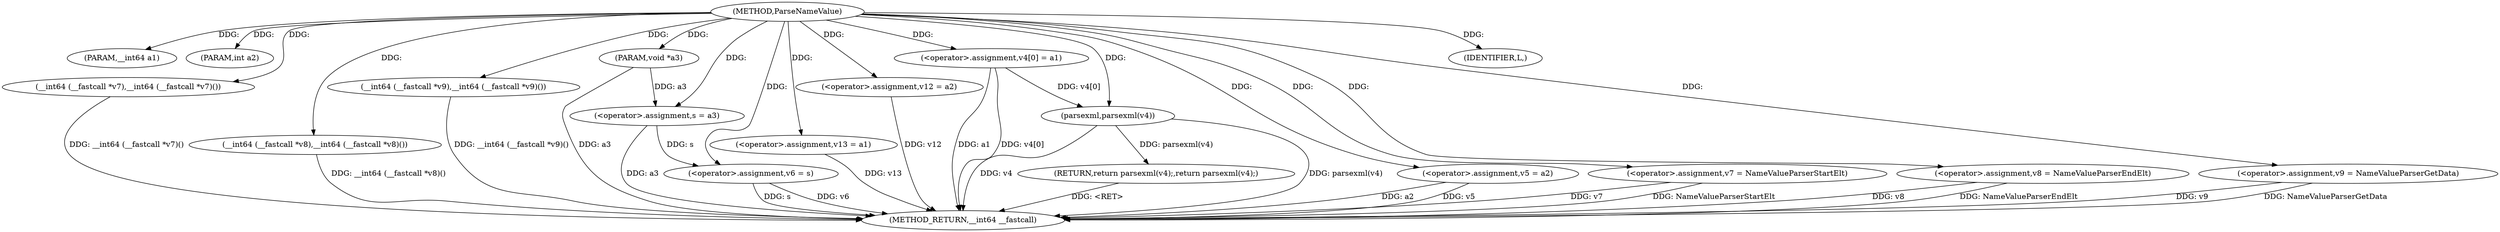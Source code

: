 digraph ParseNameValue {  
"1000111" [label = "(METHOD,ParseNameValue)" ]
"1000159" [label = "(METHOD_RETURN,__int64 __fastcall)" ]
"1000112" [label = "(PARAM,__int64 a1)" ]
"1000113" [label = "(PARAM,int a2)" ]
"1000114" [label = "(PARAM,void *a3)" ]
"1000119" [label = "(__int64 (__fastcall *v7),__int64 (__fastcall *v7)())" ]
"1000120" [label = "(__int64 (__fastcall *v8),__int64 (__fastcall *v8)())" ]
"1000121" [label = "(__int64 (__fastcall *v9),__int64 (__fastcall *v9)())" ]
"1000126" [label = "(<operator>.assignment,v13 = a1)" ]
"1000129" [label = "(<operator>.assignment,v12 = a2)" ]
"1000132" [label = "(<operator>.assignment,s = a3)" ]
"1000135" [label = "(<operator>.assignment,v4[0] = a1)" ]
"1000140" [label = "(<operator>.assignment,v5 = a2)" ]
"1000143" [label = "(<operator>.assignment,v6 = s)" ]
"1000146" [label = "(<operator>.assignment,v7 = NameValueParserStartElt)" ]
"1000149" [label = "(<operator>.assignment,v8 = NameValueParserEndElt)" ]
"1000152" [label = "(<operator>.assignment,v9 = NameValueParserGetData)" ]
"1000155" [label = "(IDENTIFIER,L,)" ]
"1000156" [label = "(RETURN,return parsexml(v4);,return parsexml(v4);)" ]
"1000157" [label = "(parsexml,parsexml(v4))" ]
  "1000140" -> "1000159"  [ label = "DDG: a2"] 
  "1000157" -> "1000159"  [ label = "DDG: parsexml(v4)"] 
  "1000119" -> "1000159"  [ label = "DDG: __int64 (__fastcall *v7)()"] 
  "1000152" -> "1000159"  [ label = "DDG: v9"] 
  "1000157" -> "1000159"  [ label = "DDG: v4"] 
  "1000114" -> "1000159"  [ label = "DDG: a3"] 
  "1000143" -> "1000159"  [ label = "DDG: v6"] 
  "1000135" -> "1000159"  [ label = "DDG: v4[0]"] 
  "1000126" -> "1000159"  [ label = "DDG: v13"] 
  "1000120" -> "1000159"  [ label = "DDG: __int64 (__fastcall *v8)()"] 
  "1000135" -> "1000159"  [ label = "DDG: a1"] 
  "1000121" -> "1000159"  [ label = "DDG: __int64 (__fastcall *v9)()"] 
  "1000132" -> "1000159"  [ label = "DDG: a3"] 
  "1000129" -> "1000159"  [ label = "DDG: v12"] 
  "1000149" -> "1000159"  [ label = "DDG: v8"] 
  "1000146" -> "1000159"  [ label = "DDG: v7"] 
  "1000146" -> "1000159"  [ label = "DDG: NameValueParserStartElt"] 
  "1000140" -> "1000159"  [ label = "DDG: v5"] 
  "1000143" -> "1000159"  [ label = "DDG: s"] 
  "1000152" -> "1000159"  [ label = "DDG: NameValueParserGetData"] 
  "1000149" -> "1000159"  [ label = "DDG: NameValueParserEndElt"] 
  "1000156" -> "1000159"  [ label = "DDG: <RET>"] 
  "1000111" -> "1000112"  [ label = "DDG: "] 
  "1000111" -> "1000113"  [ label = "DDG: "] 
  "1000111" -> "1000114"  [ label = "DDG: "] 
  "1000111" -> "1000119"  [ label = "DDG: "] 
  "1000111" -> "1000120"  [ label = "DDG: "] 
  "1000111" -> "1000121"  [ label = "DDG: "] 
  "1000111" -> "1000126"  [ label = "DDG: "] 
  "1000111" -> "1000129"  [ label = "DDG: "] 
  "1000114" -> "1000132"  [ label = "DDG: a3"] 
  "1000111" -> "1000132"  [ label = "DDG: "] 
  "1000111" -> "1000135"  [ label = "DDG: "] 
  "1000111" -> "1000140"  [ label = "DDG: "] 
  "1000132" -> "1000143"  [ label = "DDG: s"] 
  "1000111" -> "1000143"  [ label = "DDG: "] 
  "1000111" -> "1000146"  [ label = "DDG: "] 
  "1000111" -> "1000149"  [ label = "DDG: "] 
  "1000111" -> "1000152"  [ label = "DDG: "] 
  "1000111" -> "1000155"  [ label = "DDG: "] 
  "1000157" -> "1000156"  [ label = "DDG: parsexml(v4)"] 
  "1000135" -> "1000157"  [ label = "DDG: v4[0]"] 
  "1000111" -> "1000157"  [ label = "DDG: "] 
}
